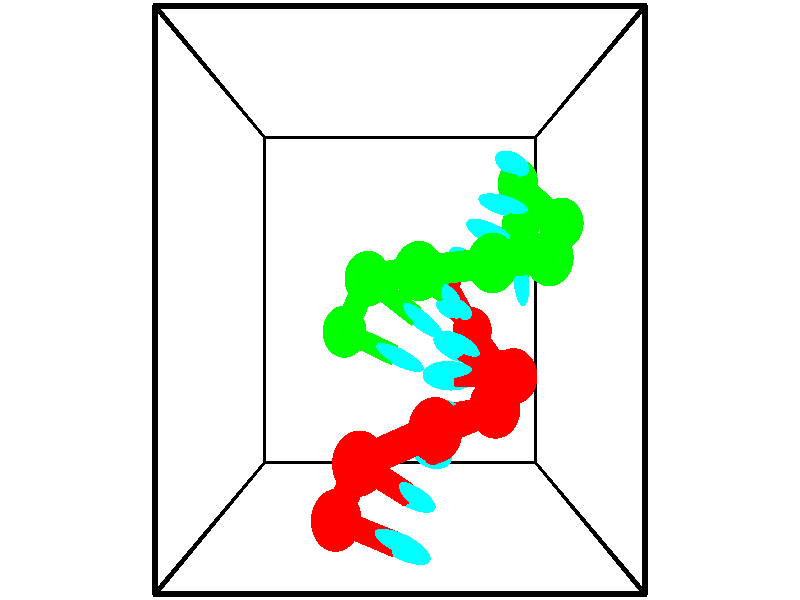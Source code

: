 // switches for output
#declare DRAW_BASES = 1; // possible values are 0, 1; only relevant for DNA ribbons
#declare DRAW_BASES_TYPE = 3; // possible values are 1, 2, 3; only relevant for DNA ribbons
#declare DRAW_FOG = 0; // set to 1 to enable fog

#include "colors.inc"

#include "transforms.inc"
background { rgb <1, 1, 1>}

#default {
   normal{
       ripples 0.25
       frequency 0.20
       turbulence 0.2
       lambda 5
   }
	finish {
		phong 0.1
		phong_size 40.
	}
}

// original window dimensions: 1024x640


// camera settings

camera {
	sky <-0, 1, 0>
	up <-0, 1, 0>
	right 1.6 * <1, 0, 0>
	location <2.5, 2.5, 11.1562>
	look_at <2.5, 2.5, 2.5>
	direction <0, 0, -8.6562>
	angle 67.0682
}


# declare cpy_camera_pos = <2.5, 2.5, 11.1562>;
# if (DRAW_FOG = 1)
fog {
	fog_type 2
	up vnormalize(cpy_camera_pos)
	color rgbt<1,1,1,0.3>
	distance 1e-5
	fog_alt 3e-3
	fog_offset 4
}
# end


// LIGHTS

# declare lum = 6;
global_settings {
	ambient_light rgb lum * <0.05, 0.05, 0.05>
	max_trace_level 15
}# declare cpy_direct_light_amount = 0.25;
light_source
{	1000 * <-1, -1, 1>,
	rgb lum * cpy_direct_light_amount
	parallel
}

light_source
{	1000 * <1, 1, -1>,
	rgb lum * cpy_direct_light_amount
	parallel
}

// strand 0

// nucleotide -1

// particle -1
sphere {
	<1.866046, 0.677755, 5.154426> 0.250000
	pigment { color rgbt <1,0,0,0> }
	no_shadow
}
cylinder {
	<2.234055, 0.596062, 5.288200>,  <2.454860, 0.547045, 5.368465>, 0.100000
	pigment { color rgbt <1,0,0,0> }
	no_shadow
}
cylinder {
	<2.234055, 0.596062, 5.288200>,  <1.866046, 0.677755, 5.154426>, 0.100000
	pigment { color rgbt <1,0,0,0> }
	no_shadow
}

// particle -1
sphere {
	<2.234055, 0.596062, 5.288200> 0.100000
	pigment { color rgbt <1,0,0,0> }
	no_shadow
}
sphere {
	0, 1
	scale<0.080000,0.200000,0.300000>
	matrix <0.369238, 0.737630, -0.565301,
		-0.131237, 0.643576, 0.754047,
		0.920022, -0.204234, 0.334437,
		2.510061, 0.534791, 5.388532>
	pigment { color rgbt <0,1,1,0> }
	no_shadow
}
cylinder {
	<2.120051, 1.235344, 5.547754>,  <1.866046, 0.677755, 5.154426>, 0.130000
	pigment { color rgbt <1,0,0,0> }
	no_shadow
}

// nucleotide -1

// particle -1
sphere {
	<2.120051, 1.235344, 5.547754> 0.250000
	pigment { color rgbt <1,0,0,0> }
	no_shadow
}
cylinder {
	<2.397709, 1.032455, 5.343445>,  <2.564304, 0.910722, 5.220859>, 0.100000
	pigment { color rgbt <1,0,0,0> }
	no_shadow
}
cylinder {
	<2.397709, 1.032455, 5.343445>,  <2.120051, 1.235344, 5.547754>, 0.100000
	pigment { color rgbt <1,0,0,0> }
	no_shadow
}

// particle -1
sphere {
	<2.397709, 1.032455, 5.343445> 0.100000
	pigment { color rgbt <1,0,0,0> }
	no_shadow
}
sphere {
	0, 1
	scale<0.080000,0.200000,0.300000>
	matrix <0.273188, 0.842112, -0.464990,
		0.665981, 0.183234, 0.723115,
		0.694146, -0.507221, -0.510773,
		2.605953, 0.880289, 5.190213>
	pigment { color rgbt <0,1,1,0> }
	no_shadow
}
cylinder {
	<2.825245, 1.502204, 5.591243>,  <2.120051, 1.235344, 5.547754>, 0.130000
	pigment { color rgbt <1,0,0,0> }
	no_shadow
}

// nucleotide -1

// particle -1
sphere {
	<2.825245, 1.502204, 5.591243> 0.250000
	pigment { color rgbt <1,0,0,0> }
	no_shadow
}
cylinder {
	<2.828087, 1.314560, 5.237999>,  <2.829792, 1.201973, 5.026052>, 0.100000
	pigment { color rgbt <1,0,0,0> }
	no_shadow
}
cylinder {
	<2.828087, 1.314560, 5.237999>,  <2.825245, 1.502204, 5.591243>, 0.100000
	pigment { color rgbt <1,0,0,0> }
	no_shadow
}

// particle -1
sphere {
	<2.828087, 1.314560, 5.237999> 0.100000
	pigment { color rgbt <1,0,0,0> }
	no_shadow
}
sphere {
	0, 1
	scale<0.080000,0.200000,0.300000>
	matrix <0.198508, 0.866219, -0.458540,
		0.980073, -0.172047, 0.099277,
		0.007105, -0.469110, -0.883111,
		2.830218, 1.173827, 4.973066>
	pigment { color rgbt <0,1,1,0> }
	no_shadow
}
cylinder {
	<3.434656, 1.613525, 5.196700>,  <2.825245, 1.502204, 5.591243>, 0.130000
	pigment { color rgbt <1,0,0,0> }
	no_shadow
}

// nucleotide -1

// particle -1
sphere {
	<3.434656, 1.613525, 5.196700> 0.250000
	pigment { color rgbt <1,0,0,0> }
	no_shadow
}
cylinder {
	<3.164547, 1.530418, 4.913620>,  <3.002481, 1.480554, 4.743772>, 0.100000
	pigment { color rgbt <1,0,0,0> }
	no_shadow
}
cylinder {
	<3.164547, 1.530418, 4.913620>,  <3.434656, 1.613525, 5.196700>, 0.100000
	pigment { color rgbt <1,0,0,0> }
	no_shadow
}

// particle -1
sphere {
	<3.164547, 1.530418, 4.913620> 0.100000
	pigment { color rgbt <1,0,0,0> }
	no_shadow
}
sphere {
	0, 1
	scale<0.080000,0.200000,0.300000>
	matrix <0.431468, 0.666924, -0.607494,
		0.598200, -0.715573, -0.360710,
		-0.675272, -0.207768, -0.707700,
		2.961965, 1.468088, 4.701310>
	pigment { color rgbt <0,1,1,0> }
	no_shadow
}
cylinder {
	<3.732030, 1.814556, 4.620038>,  <3.434656, 1.613525, 5.196700>, 0.130000
	pigment { color rgbt <1,0,0,0> }
	no_shadow
}

// nucleotide -1

// particle -1
sphere {
	<3.732030, 1.814556, 4.620038> 0.250000
	pigment { color rgbt <1,0,0,0> }
	no_shadow
}
cylinder {
	<3.340157, 1.806061, 4.540268>,  <3.105033, 1.800964, 4.492406>, 0.100000
	pigment { color rgbt <1,0,0,0> }
	no_shadow
}
cylinder {
	<3.340157, 1.806061, 4.540268>,  <3.732030, 1.814556, 4.620038>, 0.100000
	pigment { color rgbt <1,0,0,0> }
	no_shadow
}

// particle -1
sphere {
	<3.340157, 1.806061, 4.540268> 0.100000
	pigment { color rgbt <1,0,0,0> }
	no_shadow
}
sphere {
	0, 1
	scale<0.080000,0.200000,0.300000>
	matrix <0.119104, 0.738421, -0.663738,
		0.161355, -0.674005, -0.720890,
		-0.979683, -0.021237, -0.199425,
		3.046252, 1.799690, 4.480441>
	pigment { color rgbt <0,1,1,0> }
	no_shadow
}
cylinder {
	<3.735821, 1.750331, 3.930369>,  <3.732030, 1.814556, 4.620038>, 0.130000
	pigment { color rgbt <1,0,0,0> }
	no_shadow
}

// nucleotide -1

// particle -1
sphere {
	<3.735821, 1.750331, 3.930369> 0.250000
	pigment { color rgbt <1,0,0,0> }
	no_shadow
}
cylinder {
	<3.403542, 1.918327, 4.076546>,  <3.204174, 2.019125, 4.164252>, 0.100000
	pigment { color rgbt <1,0,0,0> }
	no_shadow
}
cylinder {
	<3.403542, 1.918327, 4.076546>,  <3.735821, 1.750331, 3.930369>, 0.100000
	pigment { color rgbt <1,0,0,0> }
	no_shadow
}

// particle -1
sphere {
	<3.403542, 1.918327, 4.076546> 0.100000
	pigment { color rgbt <1,0,0,0> }
	no_shadow
}
sphere {
	0, 1
	scale<0.080000,0.200000,0.300000>
	matrix <0.168879, 0.815585, -0.553444,
		-0.530490, -0.398030, -0.748433,
		-0.830699, 0.419991, 0.365441,
		3.154332, 2.044325, 4.186178>
	pigment { color rgbt <0,1,1,0> }
	no_shadow
}
cylinder {
	<3.429204, 2.171958, 3.378291>,  <3.735821, 1.750331, 3.930369>, 0.130000
	pigment { color rgbt <1,0,0,0> }
	no_shadow
}

// nucleotide -1

// particle -1
sphere {
	<3.429204, 2.171958, 3.378291> 0.250000
	pigment { color rgbt <1,0,0,0> }
	no_shadow
}
cylinder {
	<3.266048, 2.307877, 3.717270>,  <3.168155, 2.389427, 3.920657>, 0.100000
	pigment { color rgbt <1,0,0,0> }
	no_shadow
}
cylinder {
	<3.266048, 2.307877, 3.717270>,  <3.429204, 2.171958, 3.378291>, 0.100000
	pigment { color rgbt <1,0,0,0> }
	no_shadow
}

// particle -1
sphere {
	<3.266048, 2.307877, 3.717270> 0.100000
	pigment { color rgbt <1,0,0,0> }
	no_shadow
}
sphere {
	0, 1
	scale<0.080000,0.200000,0.300000>
	matrix <0.167840, 0.940256, -0.296224,
		-0.897472, 0.021409, -0.440551,
		-0.407888, 0.339795, 0.847447,
		3.143682, 2.409815, 3.971504>
	pigment { color rgbt <0,1,1,0> }
	no_shadow
}
cylinder {
	<3.064952, 2.754922, 3.176104>,  <3.429204, 2.171958, 3.378291>, 0.130000
	pigment { color rgbt <1,0,0,0> }
	no_shadow
}

// nucleotide -1

// particle -1
sphere {
	<3.064952, 2.754922, 3.176104> 0.250000
	pigment { color rgbt <1,0,0,0> }
	no_shadow
}
cylinder {
	<3.106003, 2.797485, 3.571709>,  <3.130633, 2.823024, 3.809072>, 0.100000
	pigment { color rgbt <1,0,0,0> }
	no_shadow
}
cylinder {
	<3.106003, 2.797485, 3.571709>,  <3.064952, 2.754922, 3.176104>, 0.100000
	pigment { color rgbt <1,0,0,0> }
	no_shadow
}

// particle -1
sphere {
	<3.106003, 2.797485, 3.571709> 0.100000
	pigment { color rgbt <1,0,0,0> }
	no_shadow
}
sphere {
	0, 1
	scale<0.080000,0.200000,0.300000>
	matrix <0.285993, 0.949125, -0.131795,
		-0.952720, 0.296377, 0.066973,
		0.102627, 0.106409, 0.989012,
		3.136791, 2.829408, 3.868412>
	pigment { color rgbt <0,1,1,0> }
	no_shadow
}
// strand 1

// nucleotide -1

// particle -1
sphere {
	<4.120920, 3.329162, 3.025885> 0.250000
	pigment { color rgbt <0,1,0,0> }
	no_shadow
}
cylinder {
	<4.091087, 2.977348, 3.213867>,  <4.073188, 2.766260, 3.326656>, 0.100000
	pigment { color rgbt <0,1,0,0> }
	no_shadow
}
cylinder {
	<4.091087, 2.977348, 3.213867>,  <4.120920, 3.329162, 3.025885>, 0.100000
	pigment { color rgbt <0,1,0,0> }
	no_shadow
}

// particle -1
sphere {
	<4.091087, 2.977348, 3.213867> 0.100000
	pigment { color rgbt <0,1,0,0> }
	no_shadow
}
sphere {
	0, 1
	scale<0.080000,0.200000,0.300000>
	matrix <-0.862920, -0.179279, -0.472470,
		0.499807, -0.440771, -0.745597,
		-0.074581, -0.879534, 0.469954,
		4.068713, 2.713488, 3.354854>
	pigment { color rgbt <0,1,1,0> }
	no_shadow
}
cylinder {
	<3.980217, 3.721936, 3.564888>,  <4.120920, 3.329162, 3.025885>, 0.130000
	pigment { color rgbt <0,1,0,0> }
	no_shadow
}

// nucleotide -1

// particle -1
sphere {
	<3.980217, 3.721936, 3.564888> 0.250000
	pigment { color rgbt <0,1,0,0> }
	no_shadow
}
cylinder {
	<3.869686, 3.766876, 3.946678>,  <3.803368, 3.793840, 4.175752>, 0.100000
	pigment { color rgbt <0,1,0,0> }
	no_shadow
}
cylinder {
	<3.869686, 3.766876, 3.946678>,  <3.980217, 3.721936, 3.564888>, 0.100000
	pigment { color rgbt <0,1,0,0> }
	no_shadow
}

// particle -1
sphere {
	<3.869686, 3.766876, 3.946678> 0.100000
	pigment { color rgbt <0,1,0,0> }
	no_shadow
}
sphere {
	0, 1
	scale<0.080000,0.200000,0.300000>
	matrix <-0.307932, -0.951135, 0.022808,
		0.910396, -0.287611, 0.297420,
		-0.276326, 0.112349, 0.954474,
		3.786788, 3.800581, 4.233020>
	pigment { color rgbt <0,1,1,0> }
	no_shadow
}
cylinder {
	<4.367733, 3.236999, 4.157020>,  <3.980217, 3.721936, 3.564888>, 0.130000
	pigment { color rgbt <0,1,0,0> }
	no_shadow
}

// nucleotide -1

// particle -1
sphere {
	<4.367733, 3.236999, 4.157020> 0.250000
	pigment { color rgbt <0,1,0,0> }
	no_shadow
}
cylinder {
	<3.981050, 3.333046, 4.192390>,  <3.749041, 3.390674, 4.213613>, 0.100000
	pigment { color rgbt <0,1,0,0> }
	no_shadow
}
cylinder {
	<3.981050, 3.333046, 4.192390>,  <4.367733, 3.236999, 4.157020>, 0.100000
	pigment { color rgbt <0,1,0,0> }
	no_shadow
}

// particle -1
sphere {
	<3.981050, 3.333046, 4.192390> 0.100000
	pigment { color rgbt <0,1,0,0> }
	no_shadow
}
sphere {
	0, 1
	scale<0.080000,0.200000,0.300000>
	matrix <-0.231017, -0.967598, 0.101911,
		0.110033, 0.078090, 0.990856,
		-0.966708, 0.240118, 0.088427,
		3.691038, 3.405081, 4.218919>
	pigment { color rgbt <0,1,1,0> }
	no_shadow
}
cylinder {
	<4.092240, 2.871394, 4.715758>,  <4.367733, 3.236999, 4.157020>, 0.130000
	pigment { color rgbt <0,1,0,0> }
	no_shadow
}

// nucleotide -1

// particle -1
sphere {
	<4.092240, 2.871394, 4.715758> 0.250000
	pigment { color rgbt <0,1,0,0> }
	no_shadow
}
cylinder {
	<3.758554, 3.010391, 4.544487>,  <3.558343, 3.093790, 4.441725>, 0.100000
	pigment { color rgbt <0,1,0,0> }
	no_shadow
}
cylinder {
	<3.758554, 3.010391, 4.544487>,  <4.092240, 2.871394, 4.715758>, 0.100000
	pigment { color rgbt <0,1,0,0> }
	no_shadow
}

// particle -1
sphere {
	<3.758554, 3.010391, 4.544487> 0.100000
	pigment { color rgbt <0,1,0,0> }
	no_shadow
}
sphere {
	0, 1
	scale<0.080000,0.200000,0.300000>
	matrix <-0.449436, -0.878354, 0.162791,
		-0.319522, 0.328241, 0.888911,
		-0.834214, 0.347493, -0.428177,
		3.508290, 3.114639, 4.416034>
	pigment { color rgbt <0,1,1,0> }
	no_shadow
}
cylinder {
	<3.420645, 2.807029, 5.145693>,  <4.092240, 2.871394, 4.715758>, 0.130000
	pigment { color rgbt <0,1,0,0> }
	no_shadow
}

// nucleotide -1

// particle -1
sphere {
	<3.420645, 2.807029, 5.145693> 0.250000
	pigment { color rgbt <0,1,0,0> }
	no_shadow
}
cylinder {
	<3.311642, 2.833145, 4.761719>,  <3.246240, 2.848815, 4.531334>, 0.100000
	pigment { color rgbt <0,1,0,0> }
	no_shadow
}
cylinder {
	<3.311642, 2.833145, 4.761719>,  <3.420645, 2.807029, 5.145693>, 0.100000
	pigment { color rgbt <0,1,0,0> }
	no_shadow
}

// particle -1
sphere {
	<3.311642, 2.833145, 4.761719> 0.100000
	pigment { color rgbt <0,1,0,0> }
	no_shadow
}
sphere {
	0, 1
	scale<0.080000,0.200000,0.300000>
	matrix <-0.598368, -0.792788, 0.115943,
		-0.753455, 0.605990, 0.255109,
		-0.272508, 0.065291, -0.959936,
		3.229889, 2.852732, 4.473738>
	pigment { color rgbt <0,1,1,0> }
	no_shadow
}
cylinder {
	<2.687647, 2.740765, 5.125423>,  <3.420645, 2.807029, 5.145693>, 0.130000
	pigment { color rgbt <0,1,0,0> }
	no_shadow
}

// nucleotide -1

// particle -1
sphere {
	<2.687647, 2.740765, 5.125423> 0.250000
	pigment { color rgbt <0,1,0,0> }
	no_shadow
}
cylinder {
	<2.845642, 2.647469, 4.769989>,  <2.940439, 2.591491, 4.556728>, 0.100000
	pigment { color rgbt <0,1,0,0> }
	no_shadow
}
cylinder {
	<2.845642, 2.647469, 4.769989>,  <2.687647, 2.740765, 5.125423>, 0.100000
	pigment { color rgbt <0,1,0,0> }
	no_shadow
}

// particle -1
sphere {
	<2.845642, 2.647469, 4.769989> 0.100000
	pigment { color rgbt <0,1,0,0> }
	no_shadow
}
sphere {
	0, 1
	scale<0.080000,0.200000,0.300000>
	matrix <-0.400092, -0.914364, 0.062160,
		-0.826989, 0.330964, -0.454481,
		0.394988, -0.233240, -0.888585,
		2.964139, 2.577497, 4.503414>
	pigment { color rgbt <0,1,1,0> }
	no_shadow
}
cylinder {
	<2.151258, 2.692545, 4.629702>,  <2.687647, 2.740765, 5.125423>, 0.130000
	pigment { color rgbt <0,1,0,0> }
	no_shadow
}

// nucleotide -1

// particle -1
sphere {
	<2.151258, 2.692545, 4.629702> 0.250000
	pigment { color rgbt <0,1,0,0> }
	no_shadow
}
cylinder {
	<2.479879, 2.477661, 4.553329>,  <2.677052, 2.348731, 4.507506>, 0.100000
	pigment { color rgbt <0,1,0,0> }
	no_shadow
}
cylinder {
	<2.479879, 2.477661, 4.553329>,  <2.151258, 2.692545, 4.629702>, 0.100000
	pigment { color rgbt <0,1,0,0> }
	no_shadow
}

// particle -1
sphere {
	<2.479879, 2.477661, 4.553329> 0.100000
	pigment { color rgbt <0,1,0,0> }
	no_shadow
}
sphere {
	0, 1
	scale<0.080000,0.200000,0.300000>
	matrix <-0.513594, -0.842746, 0.161248,
		-0.247531, -0.034413, -0.968269,
		0.821553, -0.537211, -0.190931,
		2.726345, 2.316498, 4.496050>
	pigment { color rgbt <0,1,1,0> }
	no_shadow
}
cylinder {
	<1.861950, 2.196803, 4.209782>,  <2.151258, 2.692545, 4.629702>, 0.130000
	pigment { color rgbt <0,1,0,0> }
	no_shadow
}

// nucleotide -1

// particle -1
sphere {
	<1.861950, 2.196803, 4.209782> 0.250000
	pigment { color rgbt <0,1,0,0> }
	no_shadow
}
cylinder {
	<2.220432, 2.064796, 4.328377>,  <2.435522, 1.985593, 4.399534>, 0.100000
	pigment { color rgbt <0,1,0,0> }
	no_shadow
}
cylinder {
	<2.220432, 2.064796, 4.328377>,  <1.861950, 2.196803, 4.209782>, 0.100000
	pigment { color rgbt <0,1,0,0> }
	no_shadow
}

// particle -1
sphere {
	<2.220432, 2.064796, 4.328377> 0.100000
	pigment { color rgbt <0,1,0,0> }
	no_shadow
}
sphere {
	0, 1
	scale<0.080000,0.200000,0.300000>
	matrix <-0.392899, -0.900784, 0.184983,
		0.206024, -0.282273, -0.936950,
		0.896205, -0.330016, 0.296488,
		2.489294, 1.965792, 4.417323>
	pigment { color rgbt <0,1,1,0> }
	no_shadow
}
// box output
cylinder {
	<0.000000, 0.000000, 0.000000>,  <5.000000, 0.000000, 0.000000>, 0.025000
	pigment { color rgbt <0,0,0,0> }
	no_shadow
}
cylinder {
	<0.000000, 0.000000, 0.000000>,  <0.000000, 5.000000, 0.000000>, 0.025000
	pigment { color rgbt <0,0,0,0> }
	no_shadow
}
cylinder {
	<0.000000, 0.000000, 0.000000>,  <0.000000, 0.000000, 5.000000>, 0.025000
	pigment { color rgbt <0,0,0,0> }
	no_shadow
}
cylinder {
	<5.000000, 5.000000, 5.000000>,  <0.000000, 5.000000, 5.000000>, 0.025000
	pigment { color rgbt <0,0,0,0> }
	no_shadow
}
cylinder {
	<5.000000, 5.000000, 5.000000>,  <5.000000, 0.000000, 5.000000>, 0.025000
	pigment { color rgbt <0,0,0,0> }
	no_shadow
}
cylinder {
	<5.000000, 5.000000, 5.000000>,  <5.000000, 5.000000, 0.000000>, 0.025000
	pigment { color rgbt <0,0,0,0> }
	no_shadow
}
cylinder {
	<0.000000, 0.000000, 5.000000>,  <0.000000, 5.000000, 5.000000>, 0.025000
	pigment { color rgbt <0,0,0,0> }
	no_shadow
}
cylinder {
	<0.000000, 0.000000, 5.000000>,  <5.000000, 0.000000, 5.000000>, 0.025000
	pigment { color rgbt <0,0,0,0> }
	no_shadow
}
cylinder {
	<5.000000, 5.000000, 0.000000>,  <0.000000, 5.000000, 0.000000>, 0.025000
	pigment { color rgbt <0,0,0,0> }
	no_shadow
}
cylinder {
	<5.000000, 5.000000, 0.000000>,  <5.000000, 0.000000, 0.000000>, 0.025000
	pigment { color rgbt <0,0,0,0> }
	no_shadow
}
cylinder {
	<5.000000, 0.000000, 5.000000>,  <5.000000, 0.000000, 0.000000>, 0.025000
	pigment { color rgbt <0,0,0,0> }
	no_shadow
}
cylinder {
	<0.000000, 5.000000, 0.000000>,  <0.000000, 5.000000, 5.000000>, 0.025000
	pigment { color rgbt <0,0,0,0> }
	no_shadow
}
// end of box output
